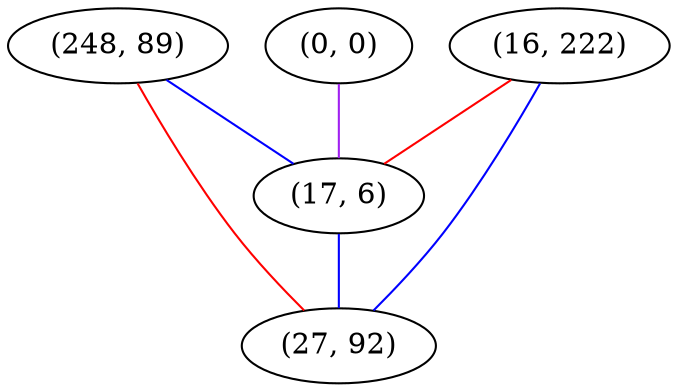 graph "" {
"(248, 89)";
"(16, 222)";
"(0, 0)";
"(17, 6)";
"(27, 92)";
"(248, 89)" -- "(17, 6)"  [color=blue, key=0, weight=3];
"(248, 89)" -- "(27, 92)"  [color=red, key=0, weight=1];
"(16, 222)" -- "(27, 92)"  [color=blue, key=0, weight=3];
"(16, 222)" -- "(17, 6)"  [color=red, key=0, weight=1];
"(0, 0)" -- "(17, 6)"  [color=purple, key=0, weight=4];
"(17, 6)" -- "(27, 92)"  [color=blue, key=0, weight=3];
}
